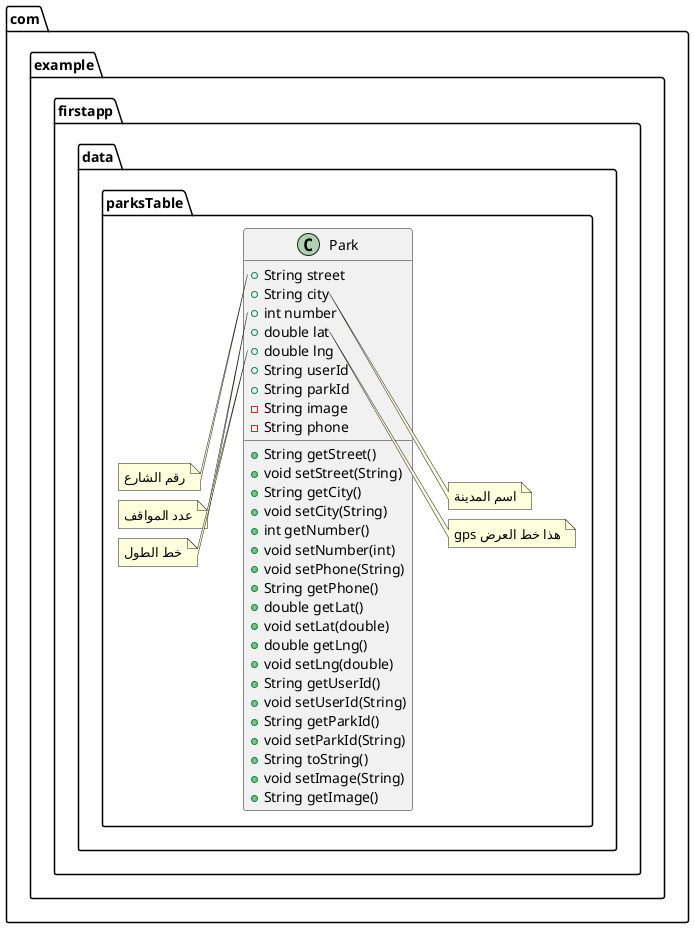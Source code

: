 @startuml
class com.example.firstapp.data.parksTable.Park {
+ String street
+ String city
+ int number
+ double lat
+ double lng
+ String userId
+ String parkId
- String image
- String phone
+ String getStreet()
+ void setStreet(String)
+ String getCity()
+ void setCity(String)
+ int getNumber()
+ void setNumber(int)
+ void setPhone(String)
+ String getPhone()
+ double getLat()
+ void setLat(double)
+ double getLng()
+ void setLng(double)
+ String getUserId()
+ void setUserId(String)
+ String getParkId()
+ void setParkId(String)
+ String toString()
+ void setImage(String)
+ String getImage()
}
note left of com.example.firstapp.data.parksTable.Park::street
رقم الشارع
end note
note right of com.example.firstapp.data.parksTable.Park::city
 اسم المدينة
end note
note left of com.example.firstapp.data.parksTable.Park::number
عدد المواقف
end note
note right of com.example.firstapp.data.parksTable.Park::lat
هذا خط العرض gps
end note
note left of com.example.firstapp.data.parksTable.Park::lng
خط الطول
end note


@enduml